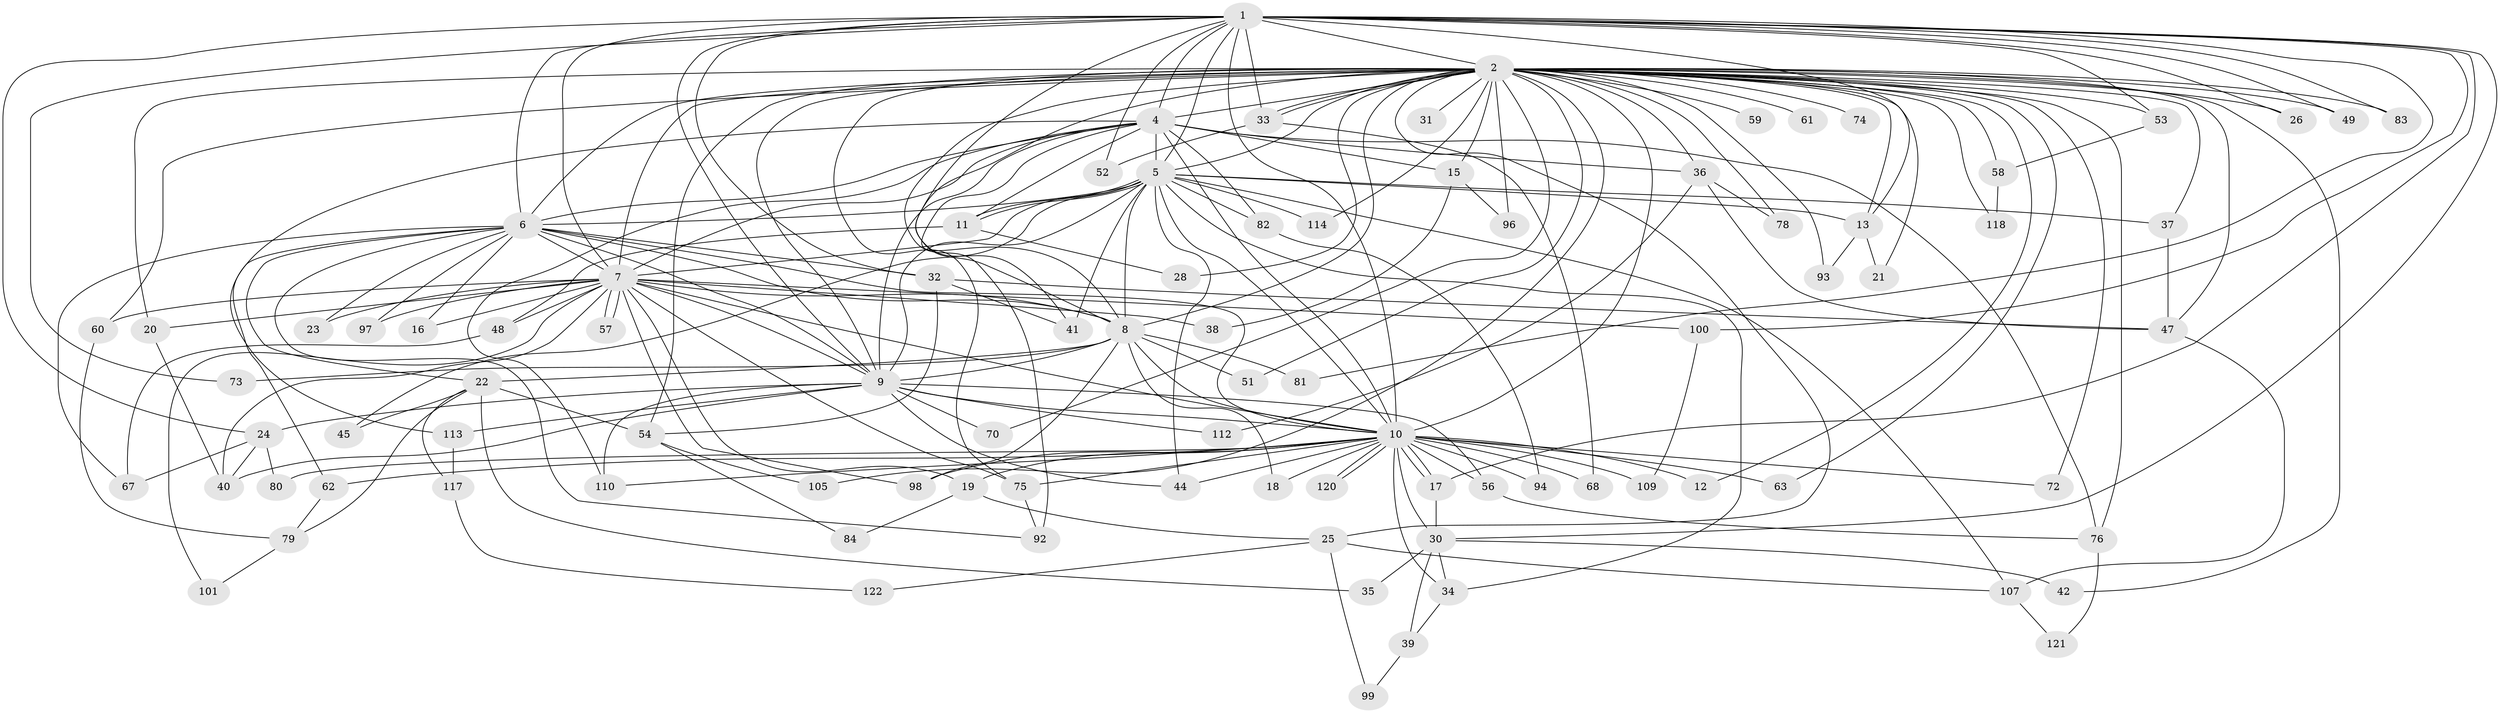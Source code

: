 // Generated by graph-tools (version 1.1) at 2025/23/03/03/25 07:23:38]
// undirected, 91 vertices, 217 edges
graph export_dot {
graph [start="1"]
  node [color=gray90,style=filled];
  1 [super="+64"];
  2 [super="+3"];
  4 [super="+66"];
  5 [super="+88"];
  6 [super="+108"];
  7 [super="+43"];
  8 [super="+14"];
  9 [super="+29"];
  10 [super="+50"];
  11;
  12;
  13 [super="+90"];
  15 [super="+27"];
  16;
  17 [super="+55"];
  18;
  19;
  20;
  21;
  22;
  23;
  24 [super="+106"];
  25 [super="+46"];
  26;
  28;
  30 [super="+71"];
  31;
  32;
  33 [super="+65"];
  34 [super="+87"];
  35;
  36;
  37 [super="+91"];
  38;
  39;
  40 [super="+89"];
  41 [super="+69"];
  42;
  44;
  45;
  47 [super="+85"];
  48 [super="+95"];
  49;
  51;
  52;
  53;
  54 [super="+104"];
  56;
  57;
  58;
  59;
  60;
  61;
  62;
  63;
  67;
  68;
  70;
  72;
  73;
  74;
  75 [super="+77"];
  76 [super="+103"];
  78 [super="+86"];
  79 [super="+115"];
  80;
  81;
  82;
  83;
  84;
  92 [super="+102"];
  93;
  94;
  96;
  97;
  98 [super="+116"];
  99;
  100;
  101;
  105;
  107 [super="+119"];
  109;
  110 [super="+111"];
  112;
  113;
  114;
  117;
  118;
  120;
  121;
  122;
  1 -- 2 [weight=2];
  1 -- 4;
  1 -- 5;
  1 -- 6;
  1 -- 7;
  1 -- 8;
  1 -- 9;
  1 -- 10 [weight=2];
  1 -- 24;
  1 -- 26;
  1 -- 32;
  1 -- 49;
  1 -- 52;
  1 -- 53;
  1 -- 73;
  1 -- 81;
  1 -- 83;
  1 -- 100;
  1 -- 13;
  1 -- 30;
  1 -- 17;
  1 -- 33;
  2 -- 4 [weight=2];
  2 -- 5 [weight=2];
  2 -- 6 [weight=2];
  2 -- 7 [weight=2];
  2 -- 8 [weight=3];
  2 -- 9 [weight=2];
  2 -- 10 [weight=3];
  2 -- 12;
  2 -- 15 [weight=2];
  2 -- 21;
  2 -- 25 [weight=2];
  2 -- 26;
  2 -- 28;
  2 -- 31 [weight=2];
  2 -- 33;
  2 -- 33;
  2 -- 36;
  2 -- 37;
  2 -- 41;
  2 -- 53;
  2 -- 54;
  2 -- 58;
  2 -- 59 [weight=2];
  2 -- 63;
  2 -- 74 [weight=2];
  2 -- 76;
  2 -- 83;
  2 -- 93;
  2 -- 96;
  2 -- 118;
  2 -- 70;
  2 -- 72;
  2 -- 13;
  2 -- 75;
  2 -- 78 [weight=2];
  2 -- 20;
  2 -- 92 [weight=2];
  2 -- 105;
  2 -- 42;
  2 -- 49;
  2 -- 114;
  2 -- 51;
  2 -- 60;
  2 -- 61;
  2 -- 47;
  4 -- 5;
  4 -- 6;
  4 -- 7;
  4 -- 8;
  4 -- 9;
  4 -- 10;
  4 -- 36;
  4 -- 76;
  4 -- 82;
  4 -- 110;
  4 -- 113;
  4 -- 15;
  4 -- 11;
  5 -- 6;
  5 -- 7 [weight=2];
  5 -- 8;
  5 -- 9;
  5 -- 10;
  5 -- 11;
  5 -- 11;
  5 -- 13;
  5 -- 34;
  5 -- 37;
  5 -- 41;
  5 -- 45;
  5 -- 82;
  5 -- 107;
  5 -- 114;
  5 -- 44;
  6 -- 7;
  6 -- 8;
  6 -- 9;
  6 -- 10;
  6 -- 16;
  6 -- 22;
  6 -- 23;
  6 -- 32;
  6 -- 62;
  6 -- 67;
  6 -- 97;
  6 -- 92;
  7 -- 8;
  7 -- 9;
  7 -- 10;
  7 -- 16;
  7 -- 19;
  7 -- 20;
  7 -- 23;
  7 -- 38;
  7 -- 48;
  7 -- 57;
  7 -- 57;
  7 -- 60;
  7 -- 75;
  7 -- 101;
  7 -- 97;
  7 -- 100;
  7 -- 98;
  7 -- 40;
  8 -- 9 [weight=2];
  8 -- 10;
  8 -- 18;
  8 -- 22;
  8 -- 51;
  8 -- 73;
  8 -- 81;
  8 -- 98;
  9 -- 10;
  9 -- 24;
  9 -- 40;
  9 -- 44;
  9 -- 56;
  9 -- 70;
  9 -- 110;
  9 -- 112;
  9 -- 113;
  10 -- 12;
  10 -- 17;
  10 -- 17;
  10 -- 18;
  10 -- 19;
  10 -- 30;
  10 -- 44;
  10 -- 56;
  10 -- 62;
  10 -- 63;
  10 -- 68;
  10 -- 72;
  10 -- 80;
  10 -- 98;
  10 -- 109;
  10 -- 120;
  10 -- 120;
  10 -- 94;
  10 -- 75;
  10 -- 110;
  10 -- 34;
  11 -- 28;
  11 -- 48;
  13 -- 21;
  13 -- 93;
  15 -- 38;
  15 -- 96;
  17 -- 30;
  19 -- 25;
  19 -- 84;
  20 -- 40;
  22 -- 35;
  22 -- 45;
  22 -- 79;
  22 -- 117;
  22 -- 54;
  24 -- 67;
  24 -- 80;
  24 -- 40;
  25 -- 99;
  25 -- 122;
  25 -- 107;
  30 -- 34;
  30 -- 35;
  30 -- 39;
  30 -- 42;
  32 -- 47;
  32 -- 54;
  32 -- 41;
  33 -- 52;
  33 -- 68;
  34 -- 39;
  36 -- 47;
  36 -- 78;
  36 -- 112;
  37 -- 47;
  39 -- 99;
  47 -- 107;
  48 -- 67;
  53 -- 58;
  54 -- 84;
  54 -- 105;
  56 -- 76;
  58 -- 118;
  60 -- 79;
  62 -- 79;
  75 -- 92;
  76 -- 121;
  79 -- 101;
  82 -- 94;
  100 -- 109;
  107 -- 121;
  113 -- 117;
  117 -- 122;
}
